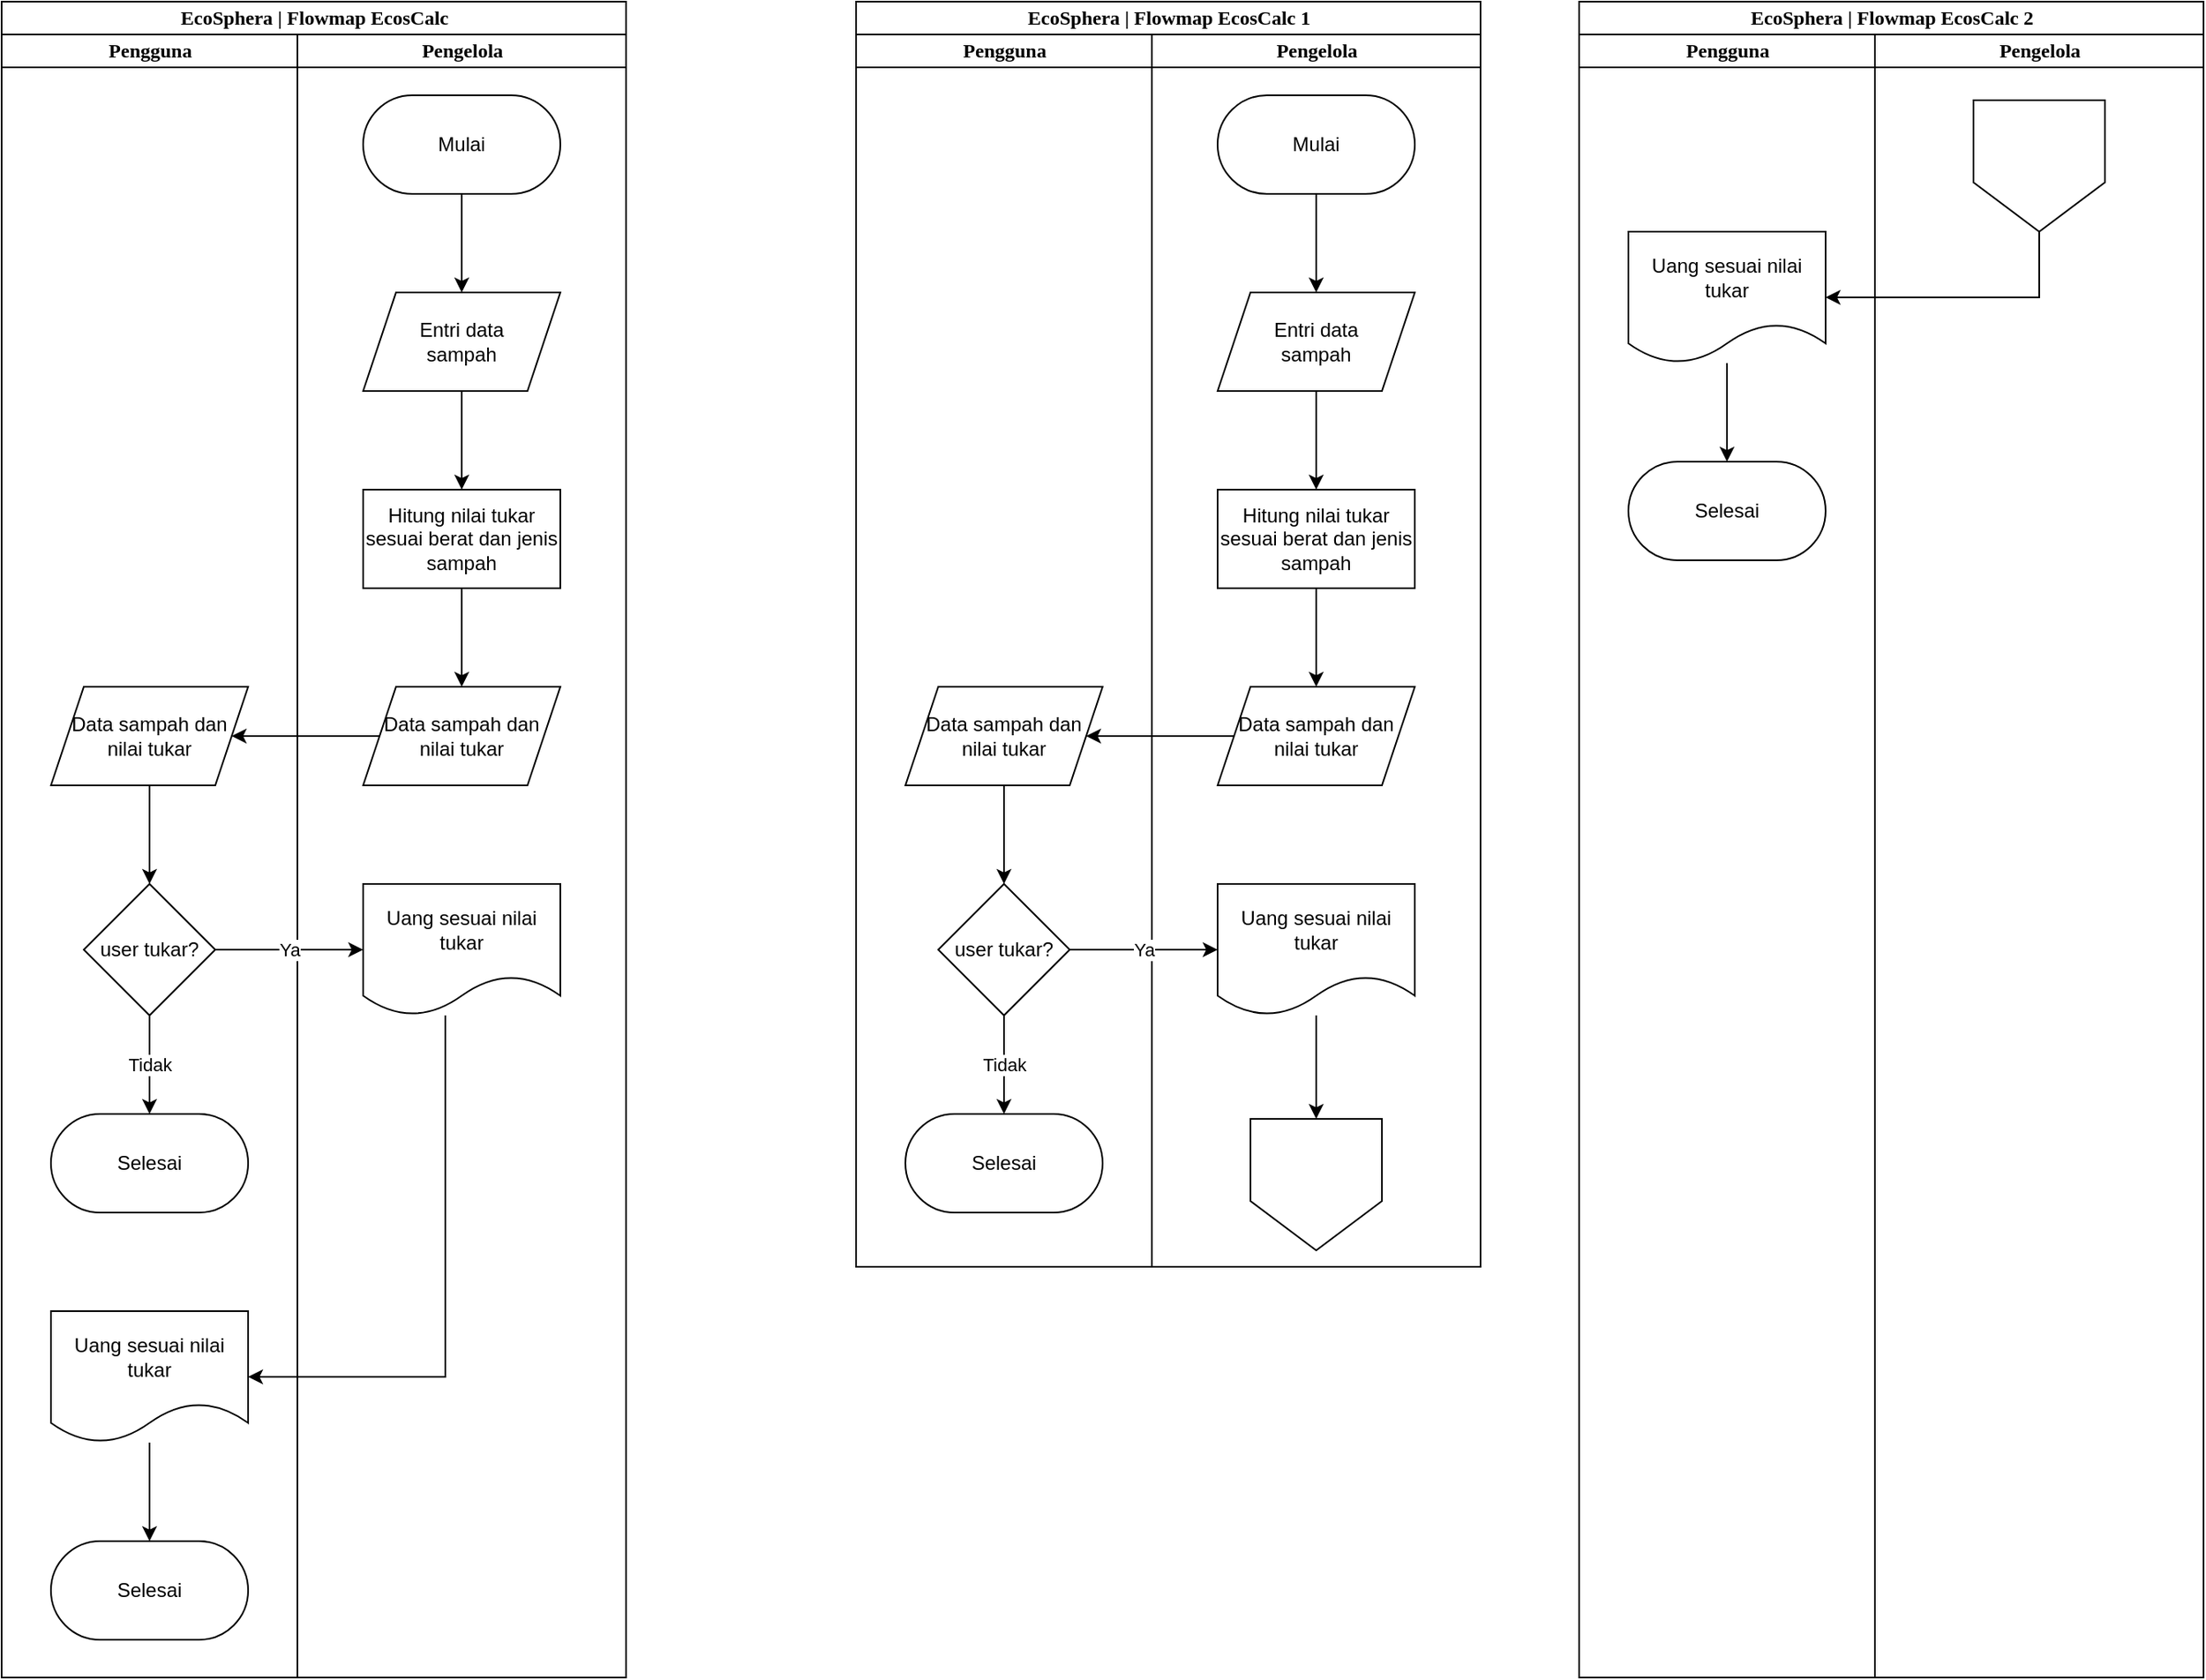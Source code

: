 <mxfile version="20.3.0" type="device"><diagram name="Page-1" id="74e2e168-ea6b-b213-b513-2b3c1d86103e"><mxGraphModel dx="868" dy="545" grid="1" gridSize="10" guides="1" tooltips="1" connect="1" arrows="1" fold="1" page="1" pageScale="1" pageWidth="1654" pageHeight="1169" background="none" math="0" shadow="0"><root><mxCell id="0"/><mxCell id="1" parent="0"/><mxCell id="MPbrn-YhLyrJZRtlpMx9-2" value="&lt;font style=&quot;font-size: 12px;&quot;&gt;EcoSphera | Flowmap EcosCalc&lt;/font&gt;" style="swimlane;html=1;childLayout=stackLayout;startSize=20;rounded=0;shadow=0;labelBackgroundColor=none;strokeWidth=1;fontFamily=Times New Roman;fontSize=8;align=center;" parent="1" vertex="1"><mxGeometry x="80" y="40" width="380" height="1020" as="geometry"/></mxCell><mxCell id="MPbrn-YhLyrJZRtlpMx9-3" value="Pengguna" style="swimlane;html=1;startSize=20;fontFamily=Times New Roman;" parent="MPbrn-YhLyrJZRtlpMx9-2" vertex="1"><mxGeometry y="20" width="180" height="1000" as="geometry"/></mxCell><mxCell id="MPbrn-YhLyrJZRtlpMx9-36" style="edgeStyle=orthogonalEdgeStyle;rounded=0;orthogonalLoop=1;jettySize=auto;html=1;entryX=0.5;entryY=0;entryDx=0;entryDy=0;" parent="MPbrn-YhLyrJZRtlpMx9-3" source="MPbrn-YhLyrJZRtlpMx9-33" target="MPbrn-YhLyrJZRtlpMx9-35" edge="1"><mxGeometry relative="1" as="geometry"/></mxCell><mxCell id="MPbrn-YhLyrJZRtlpMx9-33" value="Data sampah dan nilai tukar" style="shape=parallelogram;perimeter=parallelogramPerimeter;whiteSpace=wrap;html=1;fixedSize=1;" parent="MPbrn-YhLyrJZRtlpMx9-3" vertex="1"><mxGeometry x="30" y="397" width="120" height="60" as="geometry"/></mxCell><mxCell id="MPbrn-YhLyrJZRtlpMx9-38" value="Tidak" style="edgeStyle=orthogonalEdgeStyle;rounded=0;orthogonalLoop=1;jettySize=auto;html=1;entryX=0.5;entryY=0;entryDx=0;entryDy=0;" parent="MPbrn-YhLyrJZRtlpMx9-3" source="MPbrn-YhLyrJZRtlpMx9-35" target="MPbrn-YhLyrJZRtlpMx9-37" edge="1"><mxGeometry relative="1" as="geometry"/></mxCell><mxCell id="MPbrn-YhLyrJZRtlpMx9-35" value="user tukar?" style="rhombus;whiteSpace=wrap;html=1;" parent="MPbrn-YhLyrJZRtlpMx9-3" vertex="1"><mxGeometry x="50" y="517" width="80" height="80" as="geometry"/></mxCell><mxCell id="MPbrn-YhLyrJZRtlpMx9-37" value="Selesai" style="rounded=1;whiteSpace=wrap;html=1;arcSize=50;" parent="MPbrn-YhLyrJZRtlpMx9-3" vertex="1"><mxGeometry x="30" y="657" width="120" height="60" as="geometry"/></mxCell><mxCell id="MPbrn-YhLyrJZRtlpMx9-44" style="edgeStyle=orthogonalEdgeStyle;rounded=0;orthogonalLoop=1;jettySize=auto;html=1;entryX=0.5;entryY=0;entryDx=0;entryDy=0;" parent="MPbrn-YhLyrJZRtlpMx9-3" source="MPbrn-YhLyrJZRtlpMx9-41" target="MPbrn-YhLyrJZRtlpMx9-43" edge="1"><mxGeometry relative="1" as="geometry"/></mxCell><mxCell id="MPbrn-YhLyrJZRtlpMx9-41" value="Uang sesuai nilai tukar" style="shape=document;whiteSpace=wrap;html=1;boundedLbl=1;" parent="MPbrn-YhLyrJZRtlpMx9-3" vertex="1"><mxGeometry x="30" y="777" width="120" height="80" as="geometry"/></mxCell><mxCell id="MPbrn-YhLyrJZRtlpMx9-43" value="Selesai" style="rounded=1;whiteSpace=wrap;html=1;arcSize=50;" parent="MPbrn-YhLyrJZRtlpMx9-3" vertex="1"><mxGeometry x="30" y="917" width="120" height="60" as="geometry"/></mxCell><mxCell id="MPbrn-YhLyrJZRtlpMx9-15" value="Pengelola" style="swimlane;html=1;startSize=20;fontFamily=Times New Roman;" parent="MPbrn-YhLyrJZRtlpMx9-2" vertex="1"><mxGeometry x="180" y="20" width="200" height="1000" as="geometry"/></mxCell><mxCell id="MPbrn-YhLyrJZRtlpMx9-28" style="edgeStyle=orthogonalEdgeStyle;rounded=0;orthogonalLoop=1;jettySize=auto;html=1;entryX=0.5;entryY=0;entryDx=0;entryDy=0;" parent="MPbrn-YhLyrJZRtlpMx9-15" source="MPbrn-YhLyrJZRtlpMx9-26" target="MPbrn-YhLyrJZRtlpMx9-27" edge="1"><mxGeometry relative="1" as="geometry"/></mxCell><mxCell id="MPbrn-YhLyrJZRtlpMx9-26" value="Mulai" style="rounded=1;whiteSpace=wrap;html=1;arcSize=50;" parent="MPbrn-YhLyrJZRtlpMx9-15" vertex="1"><mxGeometry x="40" y="37" width="120" height="60" as="geometry"/></mxCell><mxCell id="MPbrn-YhLyrJZRtlpMx9-30" style="edgeStyle=orthogonalEdgeStyle;rounded=0;orthogonalLoop=1;jettySize=auto;html=1;entryX=0.5;entryY=0;entryDx=0;entryDy=0;" parent="MPbrn-YhLyrJZRtlpMx9-15" source="MPbrn-YhLyrJZRtlpMx9-27" target="MPbrn-YhLyrJZRtlpMx9-29" edge="1"><mxGeometry relative="1" as="geometry"/></mxCell><mxCell id="MPbrn-YhLyrJZRtlpMx9-27" value="Entri data&lt;br&gt;sampah" style="shape=parallelogram;perimeter=parallelogramPerimeter;whiteSpace=wrap;html=1;fixedSize=1;" parent="MPbrn-YhLyrJZRtlpMx9-15" vertex="1"><mxGeometry x="40" y="157" width="120" height="60" as="geometry"/></mxCell><mxCell id="MPbrn-YhLyrJZRtlpMx9-32" style="edgeStyle=orthogonalEdgeStyle;rounded=0;orthogonalLoop=1;jettySize=auto;html=1;entryX=0.5;entryY=0;entryDx=0;entryDy=0;" parent="MPbrn-YhLyrJZRtlpMx9-15" source="MPbrn-YhLyrJZRtlpMx9-29" target="MPbrn-YhLyrJZRtlpMx9-31" edge="1"><mxGeometry relative="1" as="geometry"/></mxCell><mxCell id="MPbrn-YhLyrJZRtlpMx9-29" value="Hitung nilai tukar sesuai berat dan jenis sampah" style="rounded=0;whiteSpace=wrap;html=1;" parent="MPbrn-YhLyrJZRtlpMx9-15" vertex="1"><mxGeometry x="40" y="277" width="120" height="60" as="geometry"/></mxCell><mxCell id="MPbrn-YhLyrJZRtlpMx9-31" value="Data sampah dan nilai tukar" style="shape=parallelogram;perimeter=parallelogramPerimeter;whiteSpace=wrap;html=1;fixedSize=1;" parent="MPbrn-YhLyrJZRtlpMx9-15" vertex="1"><mxGeometry x="40" y="397" width="120" height="60" as="geometry"/></mxCell><mxCell id="MPbrn-YhLyrJZRtlpMx9-39" value="Uang sesuai nilai tukar" style="shape=document;whiteSpace=wrap;html=1;boundedLbl=1;" parent="MPbrn-YhLyrJZRtlpMx9-15" vertex="1"><mxGeometry x="40" y="517" width="120" height="80" as="geometry"/></mxCell><mxCell id="MPbrn-YhLyrJZRtlpMx9-34" style="edgeStyle=orthogonalEdgeStyle;rounded=0;orthogonalLoop=1;jettySize=auto;html=1;entryX=1;entryY=0.5;entryDx=0;entryDy=0;" parent="MPbrn-YhLyrJZRtlpMx9-2" source="MPbrn-YhLyrJZRtlpMx9-31" target="MPbrn-YhLyrJZRtlpMx9-33" edge="1"><mxGeometry relative="1" as="geometry"/></mxCell><mxCell id="MPbrn-YhLyrJZRtlpMx9-40" value="Ya" style="edgeStyle=orthogonalEdgeStyle;rounded=0;orthogonalLoop=1;jettySize=auto;html=1;entryX=0;entryY=0.5;entryDx=0;entryDy=0;" parent="MPbrn-YhLyrJZRtlpMx9-2" source="MPbrn-YhLyrJZRtlpMx9-35" target="MPbrn-YhLyrJZRtlpMx9-39" edge="1"><mxGeometry relative="1" as="geometry"/></mxCell><mxCell id="MPbrn-YhLyrJZRtlpMx9-42" style="edgeStyle=orthogonalEdgeStyle;rounded=0;orthogonalLoop=1;jettySize=auto;html=1;entryX=1;entryY=0.5;entryDx=0;entryDy=0;" parent="MPbrn-YhLyrJZRtlpMx9-2" source="MPbrn-YhLyrJZRtlpMx9-39" target="MPbrn-YhLyrJZRtlpMx9-41" edge="1"><mxGeometry relative="1" as="geometry"><Array as="points"><mxPoint x="270" y="837"/></Array></mxGeometry></mxCell><mxCell id="MPbrn-YhLyrJZRtlpMx9-68" value="&lt;font style=&quot;font-size: 12px;&quot;&gt;EcoSphera | Flowmap EcosCalc 1&lt;/font&gt;" style="swimlane;html=1;childLayout=stackLayout;startSize=20;rounded=0;shadow=0;labelBackgroundColor=none;strokeWidth=1;fontFamily=Times New Roman;fontSize=8;align=center;" parent="1" vertex="1"><mxGeometry x="600" y="40" width="380" height="770" as="geometry"/></mxCell><mxCell id="MPbrn-YhLyrJZRtlpMx9-69" value="Pengguna" style="swimlane;html=1;startSize=20;fontFamily=Times New Roman;" parent="MPbrn-YhLyrJZRtlpMx9-68" vertex="1"><mxGeometry y="20" width="180" height="750" as="geometry"/></mxCell><mxCell id="MPbrn-YhLyrJZRtlpMx9-70" style="edgeStyle=orthogonalEdgeStyle;rounded=0;orthogonalLoop=1;jettySize=auto;html=1;entryX=0.5;entryY=0;entryDx=0;entryDy=0;" parent="MPbrn-YhLyrJZRtlpMx9-69" source="MPbrn-YhLyrJZRtlpMx9-71" target="MPbrn-YhLyrJZRtlpMx9-73" edge="1"><mxGeometry relative="1" as="geometry"/></mxCell><mxCell id="MPbrn-YhLyrJZRtlpMx9-71" value="Data sampah dan nilai tukar" style="shape=parallelogram;perimeter=parallelogramPerimeter;whiteSpace=wrap;html=1;fixedSize=1;" parent="MPbrn-YhLyrJZRtlpMx9-69" vertex="1"><mxGeometry x="30" y="397" width="120" height="60" as="geometry"/></mxCell><mxCell id="MPbrn-YhLyrJZRtlpMx9-72" value="Tidak" style="edgeStyle=orthogonalEdgeStyle;rounded=0;orthogonalLoop=1;jettySize=auto;html=1;entryX=0.5;entryY=0;entryDx=0;entryDy=0;" parent="MPbrn-YhLyrJZRtlpMx9-69" source="MPbrn-YhLyrJZRtlpMx9-73" target="MPbrn-YhLyrJZRtlpMx9-74" edge="1"><mxGeometry relative="1" as="geometry"/></mxCell><mxCell id="MPbrn-YhLyrJZRtlpMx9-73" value="user tukar?" style="rhombus;whiteSpace=wrap;html=1;" parent="MPbrn-YhLyrJZRtlpMx9-69" vertex="1"><mxGeometry x="50" y="517" width="80" height="80" as="geometry"/></mxCell><mxCell id="MPbrn-YhLyrJZRtlpMx9-74" value="Selesai" style="rounded=1;whiteSpace=wrap;html=1;arcSize=50;" parent="MPbrn-YhLyrJZRtlpMx9-69" vertex="1"><mxGeometry x="30" y="657" width="120" height="60" as="geometry"/></mxCell><mxCell id="MPbrn-YhLyrJZRtlpMx9-78" value="Pengelola" style="swimlane;html=1;startSize=20;fontFamily=Times New Roman;" parent="MPbrn-YhLyrJZRtlpMx9-68" vertex="1"><mxGeometry x="180" y="20" width="200" height="750" as="geometry"/></mxCell><mxCell id="MPbrn-YhLyrJZRtlpMx9-79" style="edgeStyle=orthogonalEdgeStyle;rounded=0;orthogonalLoop=1;jettySize=auto;html=1;entryX=0.5;entryY=0;entryDx=0;entryDy=0;" parent="MPbrn-YhLyrJZRtlpMx9-78" source="MPbrn-YhLyrJZRtlpMx9-80" target="MPbrn-YhLyrJZRtlpMx9-82" edge="1"><mxGeometry relative="1" as="geometry"/></mxCell><mxCell id="MPbrn-YhLyrJZRtlpMx9-80" value="Mulai" style="rounded=1;whiteSpace=wrap;html=1;arcSize=50;" parent="MPbrn-YhLyrJZRtlpMx9-78" vertex="1"><mxGeometry x="40" y="37" width="120" height="60" as="geometry"/></mxCell><mxCell id="MPbrn-YhLyrJZRtlpMx9-81" style="edgeStyle=orthogonalEdgeStyle;rounded=0;orthogonalLoop=1;jettySize=auto;html=1;entryX=0.5;entryY=0;entryDx=0;entryDy=0;" parent="MPbrn-YhLyrJZRtlpMx9-78" source="MPbrn-YhLyrJZRtlpMx9-82" target="MPbrn-YhLyrJZRtlpMx9-84" edge="1"><mxGeometry relative="1" as="geometry"/></mxCell><mxCell id="MPbrn-YhLyrJZRtlpMx9-82" value="Entri data&lt;br&gt;sampah" style="shape=parallelogram;perimeter=parallelogramPerimeter;whiteSpace=wrap;html=1;fixedSize=1;" parent="MPbrn-YhLyrJZRtlpMx9-78" vertex="1"><mxGeometry x="40" y="157" width="120" height="60" as="geometry"/></mxCell><mxCell id="MPbrn-YhLyrJZRtlpMx9-83" style="edgeStyle=orthogonalEdgeStyle;rounded=0;orthogonalLoop=1;jettySize=auto;html=1;entryX=0.5;entryY=0;entryDx=0;entryDy=0;" parent="MPbrn-YhLyrJZRtlpMx9-78" source="MPbrn-YhLyrJZRtlpMx9-84" target="MPbrn-YhLyrJZRtlpMx9-85" edge="1"><mxGeometry relative="1" as="geometry"/></mxCell><mxCell id="MPbrn-YhLyrJZRtlpMx9-84" value="Hitung nilai tukar sesuai berat dan jenis sampah" style="rounded=0;whiteSpace=wrap;html=1;" parent="MPbrn-YhLyrJZRtlpMx9-78" vertex="1"><mxGeometry x="40" y="277" width="120" height="60" as="geometry"/></mxCell><mxCell id="MPbrn-YhLyrJZRtlpMx9-85" value="Data sampah dan nilai tukar" style="shape=parallelogram;perimeter=parallelogramPerimeter;whiteSpace=wrap;html=1;fixedSize=1;" parent="MPbrn-YhLyrJZRtlpMx9-78" vertex="1"><mxGeometry x="40" y="397" width="120" height="60" as="geometry"/></mxCell><mxCell id="MPbrn-YhLyrJZRtlpMx9-91" style="edgeStyle=orthogonalEdgeStyle;rounded=0;orthogonalLoop=1;jettySize=auto;html=1;entryX=0.5;entryY=0;entryDx=0;entryDy=0;" parent="MPbrn-YhLyrJZRtlpMx9-78" source="MPbrn-YhLyrJZRtlpMx9-86" target="MPbrn-YhLyrJZRtlpMx9-90" edge="1"><mxGeometry relative="1" as="geometry"/></mxCell><mxCell id="MPbrn-YhLyrJZRtlpMx9-86" value="Uang sesuai nilai tukar" style="shape=document;whiteSpace=wrap;html=1;boundedLbl=1;" parent="MPbrn-YhLyrJZRtlpMx9-78" vertex="1"><mxGeometry x="40" y="517" width="120" height="80" as="geometry"/></mxCell><mxCell id="MPbrn-YhLyrJZRtlpMx9-90" value="" style="shape=offPageConnector;whiteSpace=wrap;html=1;" parent="MPbrn-YhLyrJZRtlpMx9-78" vertex="1"><mxGeometry x="60" y="660" width="80" height="80" as="geometry"/></mxCell><mxCell id="MPbrn-YhLyrJZRtlpMx9-87" style="edgeStyle=orthogonalEdgeStyle;rounded=0;orthogonalLoop=1;jettySize=auto;html=1;entryX=1;entryY=0.5;entryDx=0;entryDy=0;" parent="MPbrn-YhLyrJZRtlpMx9-68" source="MPbrn-YhLyrJZRtlpMx9-85" target="MPbrn-YhLyrJZRtlpMx9-71" edge="1"><mxGeometry relative="1" as="geometry"/></mxCell><mxCell id="MPbrn-YhLyrJZRtlpMx9-88" value="Ya" style="edgeStyle=orthogonalEdgeStyle;rounded=0;orthogonalLoop=1;jettySize=auto;html=1;entryX=0;entryY=0.5;entryDx=0;entryDy=0;" parent="MPbrn-YhLyrJZRtlpMx9-68" source="MPbrn-YhLyrJZRtlpMx9-73" target="MPbrn-YhLyrJZRtlpMx9-86" edge="1"><mxGeometry relative="1" as="geometry"/></mxCell><mxCell id="MPbrn-YhLyrJZRtlpMx9-92" value="&lt;font style=&quot;font-size: 12px;&quot;&gt;EcoSphera | Flowmap EcosCalc 2&lt;/font&gt;" style="swimlane;html=1;childLayout=stackLayout;startSize=20;rounded=0;shadow=0;labelBackgroundColor=none;strokeWidth=1;fontFamily=Times New Roman;fontSize=8;align=center;" parent="1" vertex="1"><mxGeometry x="1040" y="40" width="380" height="1020" as="geometry"/></mxCell><mxCell id="MPbrn-YhLyrJZRtlpMx9-93" value="Pengguna" style="swimlane;html=1;startSize=20;fontFamily=Times New Roman;" parent="MPbrn-YhLyrJZRtlpMx9-92" vertex="1"><mxGeometry y="20" width="180" height="1000" as="geometry"/></mxCell><mxCell id="MPbrn-YhLyrJZRtlpMx9-99" style="edgeStyle=orthogonalEdgeStyle;rounded=0;orthogonalLoop=1;jettySize=auto;html=1;entryX=0.5;entryY=0;entryDx=0;entryDy=0;" parent="MPbrn-YhLyrJZRtlpMx9-93" source="MPbrn-YhLyrJZRtlpMx9-100" target="MPbrn-YhLyrJZRtlpMx9-101" edge="1"><mxGeometry relative="1" as="geometry"/></mxCell><mxCell id="MPbrn-YhLyrJZRtlpMx9-100" value="Uang sesuai nilai tukar" style="shape=document;whiteSpace=wrap;html=1;boundedLbl=1;" parent="MPbrn-YhLyrJZRtlpMx9-93" vertex="1"><mxGeometry x="30" y="120" width="120" height="80" as="geometry"/></mxCell><mxCell id="MPbrn-YhLyrJZRtlpMx9-101" value="Selesai" style="rounded=1;whiteSpace=wrap;html=1;arcSize=50;" parent="MPbrn-YhLyrJZRtlpMx9-93" vertex="1"><mxGeometry x="30" y="260" width="120" height="60" as="geometry"/></mxCell><mxCell id="MPbrn-YhLyrJZRtlpMx9-102" value="Pengelola" style="swimlane;html=1;startSize=20;fontFamily=Times New Roman;" parent="MPbrn-YhLyrJZRtlpMx9-92" vertex="1"><mxGeometry x="180" y="20" width="200" height="1000" as="geometry"/></mxCell><mxCell id="MPbrn-YhLyrJZRtlpMx9-114" value="" style="shape=offPageConnector;whiteSpace=wrap;html=1;" parent="MPbrn-YhLyrJZRtlpMx9-102" vertex="1"><mxGeometry x="60" y="40" width="80" height="80" as="geometry"/></mxCell><mxCell id="MPbrn-YhLyrJZRtlpMx9-115" style="edgeStyle=orthogonalEdgeStyle;rounded=0;orthogonalLoop=1;jettySize=auto;html=1;entryX=1;entryY=0.5;entryDx=0;entryDy=0;" parent="MPbrn-YhLyrJZRtlpMx9-92" source="MPbrn-YhLyrJZRtlpMx9-114" target="MPbrn-YhLyrJZRtlpMx9-100" edge="1"><mxGeometry relative="1" as="geometry"><Array as="points"><mxPoint x="280" y="180"/></Array></mxGeometry></mxCell></root></mxGraphModel></diagram></mxfile>